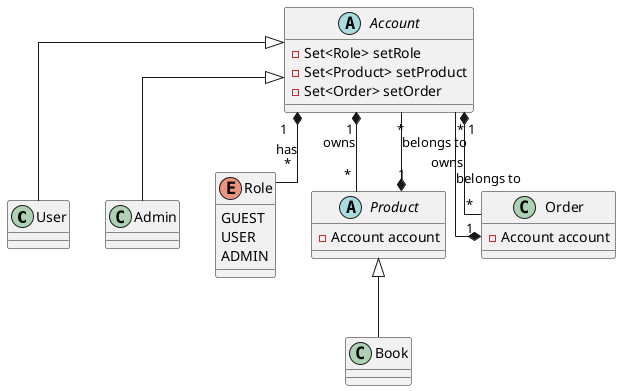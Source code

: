 @startuml
'https://plantuml.com/class-diagram
skinparam linetype ortho

class User
class Admin
class Book

enum Role {
    GUEST
    USER
    ADMIN
}

abstract class Account{
    -Set<Role> setRole
    -Set<Product> setProduct
    -Set<Order> setOrder
}

abstract class Product{
    -Account account
}

class Order{
    -Account account
}

' Relationship between entities '

Account <|-- User
Account <|-- Admin
Account "1" *-- "*" Role : has
Account "1" *-- "*" Product : owns
Product <|-- Book
Product "1" *-- "*" Account : belongs to
Account "1" *-- "*" Order : owns
Order "1" *-- "*" Account : belongs to

@enduml